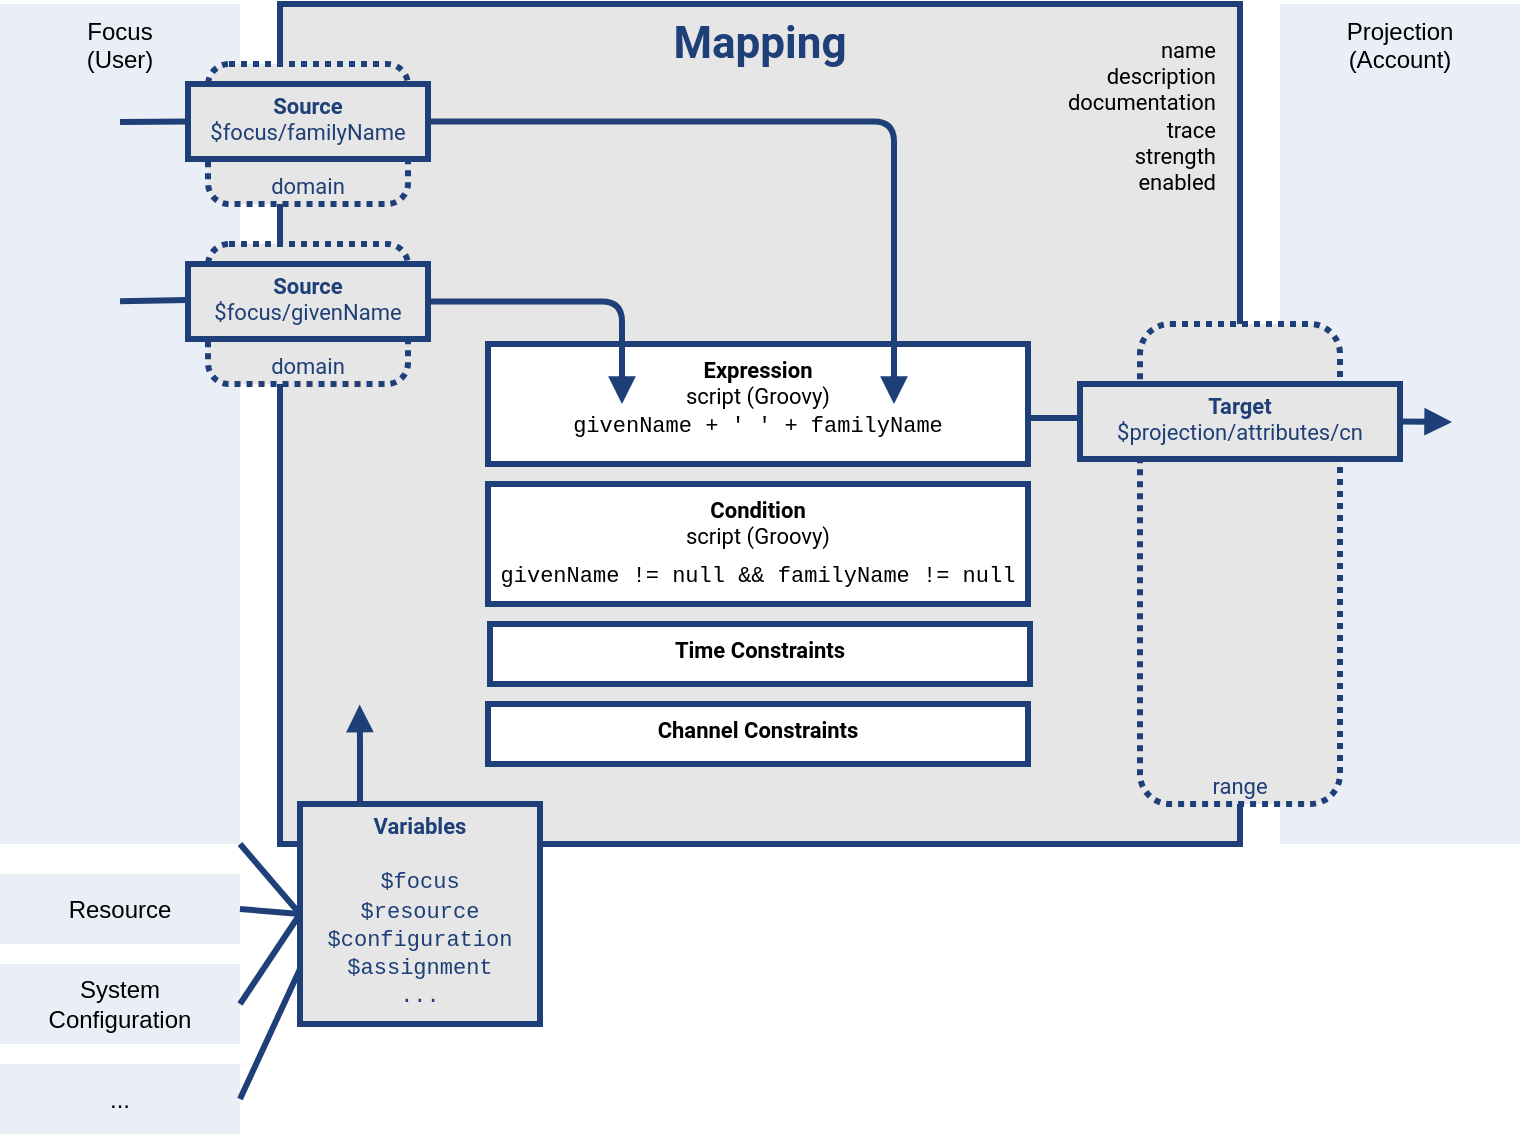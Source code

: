 <mxfile version="15.8.7" type="device"><diagram id="LAI3oV1pym8gafn0couf" name="Page-1"><mxGraphModel dx="1130" dy="732" grid="1" gridSize="10" guides="1" tooltips="1" connect="1" arrows="1" fold="1" page="1" pageScale="1" pageWidth="827" pageHeight="1169" math="0" shadow="0"><root><mxCell id="0"/><mxCell id="1" parent="0"/><mxCell id="JTfbNvhbW_ahOu7gnQtd-13" value="Projection&lt;br&gt;(Account)" style="rounded=0;whiteSpace=wrap;html=1;strokeWidth=2;perimeterSpacing=0;glass=0;strokeColor=none;fillColor=#EAEFF7;verticalAlign=top;" vertex="1" parent="1"><mxGeometry x="660" y="110" width="120" height="420" as="geometry"/></mxCell><mxCell id="JTfbNvhbW_ahOu7gnQtd-2" value="Focus&lt;br&gt;(User)" style="rounded=0;whiteSpace=wrap;html=1;strokeWidth=2;perimeterSpacing=0;glass=0;strokeColor=none;fillColor=#EAEFF7;verticalAlign=top;" vertex="1" parent="1"><mxGeometry x="20" y="110" width="120" height="420" as="geometry"/></mxCell><mxCell id="8LKyPVBaV_Ux6skNlbbd-8" value="&lt;font color=&quot;#1e3f78&quot; style=&quot;font-size: 22px&quot;&gt;Mapping&lt;/font&gt;" style="rounded=0;whiteSpace=wrap;html=1;strokeWidth=3;perimeterSpacing=0;glass=0;strokeColor=#1E3F78;fontFamily=Roboto;fontSource=https%3A%2F%2Ffonts.googleapis.com%2Fcss%3Ffamily%3DRoboto;fontColor=#FFFFFF;fontSize=11;fontStyle=1;spacing=2;verticalAlign=top;fillColor=#E6E6E6;" parent="1" vertex="1"><mxGeometry x="160" y="110" width="480" height="420" as="geometry"/></mxCell><mxCell id="8LKyPVBaV_Ux6skNlbbd-16" value="&lt;font color=&quot;#1e3f78&quot;&gt;&lt;span style=&quot;font-weight: 400&quot;&gt;domain&lt;/span&gt;&lt;/font&gt;" style="rounded=1;whiteSpace=wrap;html=1;strokeWidth=3;perimeterSpacing=0;glass=0;strokeColor=#1E3F78;fontFamily=Roboto;fontSource=https%3A%2F%2Ffonts.googleapis.com%2Fcss%3Ffamily%3DRoboto;fontColor=#FFFFFF;fontSize=11;fontStyle=1;spacing=2;verticalAlign=bottom;fillColor=#E6E6E6;dashed=1;dashPattern=1 1;" parent="1" vertex="1"><mxGeometry x="124" y="230" width="100" height="70" as="geometry"/></mxCell><mxCell id="JTfbNvhbW_ahOu7gnQtd-4" value="&lt;font color=&quot;#1e3f78&quot;&gt;Source&lt;br&gt;&lt;span style=&quot;font-weight: 400&quot;&gt;$focus/givenName&lt;/span&gt;&lt;br&gt;&lt;/font&gt;" style="rounded=0;whiteSpace=wrap;html=1;strokeWidth=3;perimeterSpacing=0;glass=0;strokeColor=#1E3F78;fontFamily=Roboto;fontSource=https%3A%2F%2Ffonts.googleapis.com%2Fcss%3Ffamily%3DRoboto;fontColor=#FFFFFF;fontSize=11;fontStyle=1;spacing=0;verticalAlign=top;fillColor=#E6E6E6;" vertex="1" parent="1"><mxGeometry x="114" y="240" width="120" height="37.5" as="geometry"/></mxCell><mxCell id="tHHtjAJFI6P35O2heV7B-6" value="Expression&lt;br&gt;&lt;span style=&quot;font-weight: normal&quot;&gt;script (Groovy)&lt;br&gt;&lt;/span&gt;&lt;br&gt;" style="rounded=0;whiteSpace=wrap;html=1;strokeWidth=3;perimeterSpacing=0;glass=0;fontFamily=Roboto;fontSource=https%3A%2F%2Ffonts.googleapis.com%2Fcss%3Ffamily%3DRoboto;fontSize=11;fontStyle=1;spacing=2;strokeColor=#1E3F78;verticalAlign=top;" parent="1" vertex="1"><mxGeometry x="264" y="280" width="270" height="60" as="geometry"/></mxCell><mxCell id="tHHtjAJFI6P35O2heV7B-11" value="" style="edgeStyle=elbowEdgeStyle;elbow=horizontal;endArrow=block;html=1;fontFamily=Roboto;fontSource=https%3A%2F%2Ffonts.googleapis.com%2Fcss2%3Ffamily%3DRoboto%3Aital%2Cwght%401%2C300%26display%3Dswapp;fontSize=9;fontColor=#FFFFFF;strokeColor=#1E3F78;strokeWidth=3;endFill=1;entryX=0.75;entryY=0;entryDx=0;entryDy=0;exitX=1;exitY=0.5;exitDx=0;exitDy=0;" parent="1" source="tHHtjAJFI6P35O2heV7B-20" target="JTfbNvhbW_ahOu7gnQtd-6" edge="1"><mxGeometry width="50" height="50" relative="1" as="geometry"><mxPoint x="388" y="475.25" as="sourcePoint"/><mxPoint x="344" y="520" as="targetPoint"/><Array as="points"><mxPoint x="467" y="250"/></Array></mxGeometry></mxCell><mxCell id="JTfbNvhbW_ahOu7gnQtd-6" value="&lt;span style=&quot;font-size: 11px&quot;&gt;givenName + ' ' + familyName&lt;/span&gt;" style="rounded=0;whiteSpace=wrap;html=1;dashed=1;dashPattern=1 1;fontFamily=Courier New;fontSize=14;fillColor=none;strokeColor=none;" vertex="1" parent="1"><mxGeometry x="264" y="310" width="270" height="20" as="geometry"/></mxCell><mxCell id="tHHtjAJFI6P35O2heV7B-13" value="" style="edgeStyle=elbowEdgeStyle;elbow=horizontal;endArrow=block;html=1;fontFamily=Roboto;fontSource=https%3A%2F%2Ffonts.googleapis.com%2Fcss2%3Ffamily%3DRoboto%3Aital%2Cwght%401%2C300%26display%3Dswapp;fontSize=9;fontColor=#FFFFFF;strokeColor=#1E3F78;strokeWidth=3;endFill=1;exitX=1;exitY=0.5;exitDx=0;exitDy=0;entryX=0.25;entryY=0;entryDx=0;entryDy=0;" parent="1" source="JTfbNvhbW_ahOu7gnQtd-4" target="JTfbNvhbW_ahOu7gnQtd-6" edge="1"><mxGeometry width="50" height="50" relative="1" as="geometry"><mxPoint x="388" y="572.75" as="sourcePoint"/><mxPoint x="184" y="261.25" as="targetPoint"/><Array as="points"><mxPoint x="331" y="290"/></Array></mxGeometry></mxCell><mxCell id="JTfbNvhbW_ahOu7gnQtd-8" value="&lt;font color=&quot;#1e3f78&quot;&gt;&lt;span style=&quot;font-weight: 400&quot;&gt;domain&lt;/span&gt;&lt;/font&gt;" style="rounded=1;whiteSpace=wrap;html=1;strokeWidth=3;perimeterSpacing=0;glass=0;strokeColor=#1E3F78;fontFamily=Roboto;fontSource=https%3A%2F%2Ffonts.googleapis.com%2Fcss%3Ffamily%3DRoboto;fontColor=#FFFFFF;fontSize=11;fontStyle=1;spacing=2;verticalAlign=bottom;fillColor=#E6E6E6;dashed=1;dashPattern=1 1;" vertex="1" parent="1"><mxGeometry x="124" y="140" width="100" height="70" as="geometry"/></mxCell><mxCell id="tHHtjAJFI6P35O2heV7B-20" value="&lt;font color=&quot;#1e3f78&quot;&gt;Source&lt;br&gt;&lt;span style=&quot;font-weight: 400&quot;&gt;$focus/familyName&lt;/span&gt;&lt;br&gt;&lt;/font&gt;" style="rounded=0;whiteSpace=wrap;html=1;strokeWidth=3;perimeterSpacing=0;glass=0;strokeColor=#1E3F78;fontFamily=Roboto;fontSource=https%3A%2F%2Ffonts.googleapis.com%2Fcss%3Ffamily%3DRoboto;fontColor=#FFFFFF;fontSize=11;fontStyle=1;spacing=0;verticalAlign=top;fillColor=#E6E6E6;" parent="1" vertex="1"><mxGeometry x="114" y="150" width="120" height="37.5" as="geometry"/></mxCell><mxCell id="JTfbNvhbW_ahOu7gnQtd-9" value="Condition&lt;br&gt;&lt;span style=&quot;font-weight: normal&quot;&gt;script (Groovy)&lt;br&gt;&lt;/span&gt;" style="rounded=0;whiteSpace=wrap;html=1;strokeWidth=3;perimeterSpacing=0;glass=0;fontFamily=Roboto;fontSource=https%3A%2F%2Ffonts.googleapis.com%2Fcss%3Ffamily%3DRoboto;fontSize=11;fontStyle=1;spacing=2;strokeColor=#1E3F78;verticalAlign=top;" vertex="1" parent="1"><mxGeometry x="264" y="350" width="270" height="60" as="geometry"/></mxCell><mxCell id="JTfbNvhbW_ahOu7gnQtd-10" value="&lt;span style=&quot;font-size: 11px&quot;&gt;givenName != null &amp;amp;&amp;amp; familyName != null&lt;/span&gt;" style="rounded=0;whiteSpace=wrap;html=1;dashed=1;dashPattern=1 1;fontFamily=Courier New;fontSize=14;fillColor=none;strokeColor=none;" vertex="1" parent="1"><mxGeometry x="264" y="390" width="270" height="10" as="geometry"/></mxCell><mxCell id="JTfbNvhbW_ahOu7gnQtd-12" value="&lt;font color=&quot;#1e3f78&quot;&gt;&lt;span style=&quot;font-weight: 400&quot;&gt;range&lt;/span&gt;&lt;/font&gt;" style="rounded=1;whiteSpace=wrap;html=1;strokeWidth=3;perimeterSpacing=0;glass=0;strokeColor=#1E3F78;fontFamily=Roboto;fontSource=https%3A%2F%2Ffonts.googleapis.com%2Fcss%3Ffamily%3DRoboto;fontColor=#FFFFFF;fontSize=11;fontStyle=1;spacing=2;verticalAlign=bottom;fillColor=#E6E6E6;dashed=1;dashPattern=1 1;" vertex="1" parent="1"><mxGeometry x="590" y="270" width="100" height="240" as="geometry"/></mxCell><mxCell id="JTfbNvhbW_ahOu7gnQtd-11" value="&lt;font color=&quot;#1e3f78&quot;&gt;Target&lt;br&gt;&lt;span style=&quot;font-weight: 400&quot;&gt;$projection/attributes/cn&lt;/span&gt;&lt;br&gt;&lt;/font&gt;" style="rounded=0;whiteSpace=wrap;html=1;strokeWidth=3;perimeterSpacing=0;glass=0;strokeColor=#1E3F78;fontFamily=Roboto;fontSource=https%3A%2F%2Ffonts.googleapis.com%2Fcss%3Ffamily%3DRoboto;fontColor=#FFFFFF;fontSize=11;fontStyle=1;spacing=0;verticalAlign=top;fillColor=#E6E6E6;" vertex="1" parent="1"><mxGeometry x="560" y="300" width="160" height="37.5" as="geometry"/></mxCell><mxCell id="JTfbNvhbW_ahOu7gnQtd-14" value="" style="endArrow=none;html=1;strokeWidth=3;strokeColor=#1E3F78;rounded=0;fontFamily=Courier New;fontSize=14;fontColor=#000000;exitX=0;exitY=0.5;exitDx=0;exitDy=0;entryX=1;entryY=0.25;entryDx=0;entryDy=0;edgeStyle=elbowEdgeStyle;elbow=vertical;endSize=6;jumpSize=6;" edge="1" parent="1" source="JTfbNvhbW_ahOu7gnQtd-11" target="JTfbNvhbW_ahOu7gnQtd-6"><mxGeometry width="50" height="50" relative="1" as="geometry"><mxPoint x="344" y="330" as="sourcePoint"/><mxPoint x="394" y="280" as="targetPoint"/></mxGeometry></mxCell><mxCell id="JTfbNvhbW_ahOu7gnQtd-19" value="" style="edgeStyle=elbowEdgeStyle;elbow=vertical;endArrow=block;html=1;fontFamily=Roboto;fontSource=https%3A%2F%2Ffonts.googleapis.com%2Fcss2%3Ffamily%3DRoboto%3Aital%2Cwght%401%2C300%26display%3Dswapp;fontSize=9;fontColor=#FFFFFF;strokeColor=#1E3F78;strokeWidth=3;endFill=1;rounded=0;endSize=6;jumpSize=6;exitX=1;exitY=0.5;exitDx=0;exitDy=0;" edge="1" parent="1" source="JTfbNvhbW_ahOu7gnQtd-11"><mxGeometry width="50" height="50" relative="1" as="geometry"><mxPoint x="746" y="325" as="sourcePoint"/><mxPoint x="746" y="319" as="targetPoint"/><Array as="points"><mxPoint x="756" y="319"/></Array></mxGeometry></mxCell><mxCell id="JTfbNvhbW_ahOu7gnQtd-20" value="" style="endArrow=none;html=1;strokeWidth=3;strokeColor=#1E3F78;rounded=0;fontFamily=Roboto;fontSource=https%3A%2F%2Ffonts.googleapis.com%2Fcss%3Ffamily%3DRoboto;fontSize=11;fontColor=#000000;endSize=6;elbow=vertical;jumpSize=6;entryX=0;entryY=0.5;entryDx=0;entryDy=0;" edge="1" parent="1" target="tHHtjAJFI6P35O2heV7B-20"><mxGeometry width="50" height="50" relative="1" as="geometry"><mxPoint x="80" y="169" as="sourcePoint"/><mxPoint x="530" y="340" as="targetPoint"/></mxGeometry></mxCell><mxCell id="JTfbNvhbW_ahOu7gnQtd-21" value="" style="endArrow=none;html=1;strokeWidth=3;strokeColor=#1E3F78;rounded=0;fontFamily=Roboto;fontSource=https%3A%2F%2Ffonts.googleapis.com%2Fcss%3Ffamily%3DRoboto;fontSize=11;fontColor=#000000;endSize=6;elbow=vertical;jumpSize=6;" edge="1" parent="1"><mxGeometry width="50" height="50" relative="1" as="geometry"><mxPoint x="80" y="258.58" as="sourcePoint"/><mxPoint x="114" y="258" as="targetPoint"/></mxGeometry></mxCell><mxCell id="JTfbNvhbW_ahOu7gnQtd-22" value="Time Constraints&lt;span style=&quot;font-weight: normal&quot;&gt;&lt;br&gt;&lt;/span&gt;" style="rounded=0;whiteSpace=wrap;html=1;strokeWidth=3;perimeterSpacing=0;glass=0;fontFamily=Roboto;fontSource=https%3A%2F%2Ffonts.googleapis.com%2Fcss%3Ffamily%3DRoboto;fontSize=11;fontStyle=1;spacing=2;strokeColor=#1E3F78;verticalAlign=top;" vertex="1" parent="1"><mxGeometry x="265" y="420" width="270" height="30" as="geometry"/></mxCell><mxCell id="JTfbNvhbW_ahOu7gnQtd-23" value="Channel Constraints&lt;span style=&quot;font-weight: normal&quot;&gt;&lt;br&gt;&lt;/span&gt;" style="rounded=0;whiteSpace=wrap;html=1;strokeWidth=3;perimeterSpacing=0;glass=0;fontFamily=Roboto;fontSource=https%3A%2F%2Ffonts.googleapis.com%2Fcss%3Ffamily%3DRoboto;fontSize=11;fontStyle=1;spacing=2;strokeColor=#1E3F78;verticalAlign=top;" vertex="1" parent="1"><mxGeometry x="264" y="460" width="270" height="30" as="geometry"/></mxCell><mxCell id="JTfbNvhbW_ahOu7gnQtd-24" value="&lt;font color=&quot;#1e3f78&quot;&gt;Variables&lt;br&gt;&lt;font face=&quot;Courier New&quot; style=&quot;font-weight: normal&quot;&gt;&lt;br&gt;$focus&lt;br&gt;$resource&lt;br&gt;$configuration&lt;br&gt;$assignment&lt;br&gt;...&lt;/font&gt;&lt;br&gt;&lt;/font&gt;" style="rounded=0;whiteSpace=wrap;html=1;strokeWidth=3;perimeterSpacing=0;glass=0;strokeColor=#1E3F78;fontFamily=Roboto;fontSource=https%3A%2F%2Ffonts.googleapis.com%2Fcss%3Ffamily%3DRoboto;fontColor=#FFFFFF;fontSize=11;fontStyle=1;spacing=0;verticalAlign=top;fillColor=#E6E6E6;" vertex="1" parent="1"><mxGeometry x="170" y="510" width="120" height="110" as="geometry"/></mxCell><mxCell id="JTfbNvhbW_ahOu7gnQtd-26" value="Resource" style="rounded=0;whiteSpace=wrap;html=1;strokeWidth=2;perimeterSpacing=0;glass=0;strokeColor=none;fillColor=#EAEFF7;verticalAlign=middle;" vertex="1" parent="1"><mxGeometry x="20" y="545" width="120" height="35" as="geometry"/></mxCell><mxCell id="JTfbNvhbW_ahOu7gnQtd-27" value="System&lt;br&gt;Configuration" style="rounded=0;whiteSpace=wrap;html=1;strokeWidth=2;perimeterSpacing=0;glass=0;strokeColor=none;fillColor=#EAEFF7;verticalAlign=middle;spacing=-1;" vertex="1" parent="1"><mxGeometry x="20" y="590" width="120" height="40" as="geometry"/></mxCell><mxCell id="JTfbNvhbW_ahOu7gnQtd-28" value="" style="endArrow=none;html=1;strokeWidth=3;strokeColor=#1E3F78;rounded=0;fontFamily=Roboto;fontSource=https%3A%2F%2Ffonts.googleapis.com%2Fcss%3Ffamily%3DRoboto;fontSize=11;fontColor=#000000;endSize=6;elbow=vertical;jumpSize=6;entryX=0;entryY=0.5;entryDx=0;entryDy=0;exitX=1;exitY=1;exitDx=0;exitDy=0;" edge="1" parent="1" source="JTfbNvhbW_ahOu7gnQtd-2" target="JTfbNvhbW_ahOu7gnQtd-24"><mxGeometry width="50" height="50" relative="1" as="geometry"><mxPoint x="140" y="525" as="sourcePoint"/><mxPoint x="124" y="268" as="targetPoint"/></mxGeometry></mxCell><mxCell id="JTfbNvhbW_ahOu7gnQtd-29" value="" style="endArrow=none;html=1;strokeWidth=3;strokeColor=#1E3F78;rounded=0;fontFamily=Roboto;fontSource=https%3A%2F%2Ffonts.googleapis.com%2Fcss%3Ffamily%3DRoboto;fontSize=11;fontColor=#000000;endSize=6;elbow=vertical;jumpSize=6;entryX=0;entryY=0.5;entryDx=0;entryDy=0;exitX=1;exitY=0.5;exitDx=0;exitDy=0;" edge="1" parent="1" source="JTfbNvhbW_ahOu7gnQtd-26" target="JTfbNvhbW_ahOu7gnQtd-24"><mxGeometry width="50" height="50" relative="1" as="geometry"><mxPoint x="150" y="530" as="sourcePoint"/><mxPoint x="180" y="542.5" as="targetPoint"/></mxGeometry></mxCell><mxCell id="JTfbNvhbW_ahOu7gnQtd-30" value="" style="endArrow=none;html=1;strokeWidth=3;strokeColor=#1E3F78;rounded=0;fontFamily=Roboto;fontSource=https%3A%2F%2Ffonts.googleapis.com%2Fcss%3Ffamily%3DRoboto;fontSize=11;fontColor=#000000;endSize=6;elbow=vertical;jumpSize=6;entryX=0;entryY=0.5;entryDx=0;entryDy=0;exitX=1;exitY=0.5;exitDx=0;exitDy=0;" edge="1" parent="1" source="JTfbNvhbW_ahOu7gnQtd-27" target="JTfbNvhbW_ahOu7gnQtd-24"><mxGeometry width="50" height="50" relative="1" as="geometry"><mxPoint x="160" y="540" as="sourcePoint"/><mxPoint x="190" y="552.5" as="targetPoint"/></mxGeometry></mxCell><mxCell id="JTfbNvhbW_ahOu7gnQtd-31" value="..." style="rounded=0;whiteSpace=wrap;html=1;strokeWidth=2;perimeterSpacing=0;glass=0;strokeColor=none;fillColor=#EAEFF7;verticalAlign=middle;" vertex="1" parent="1"><mxGeometry x="20" y="640" width="120" height="35" as="geometry"/></mxCell><mxCell id="JTfbNvhbW_ahOu7gnQtd-32" value="" style="endArrow=none;html=1;strokeWidth=3;strokeColor=#1E3F78;rounded=0;fontFamily=Roboto;fontSource=https%3A%2F%2Ffonts.googleapis.com%2Fcss%3Ffamily%3DRoboto;fontSize=11;fontColor=#000000;endSize=6;elbow=vertical;jumpSize=6;entryX=0;entryY=0.75;entryDx=0;entryDy=0;exitX=1;exitY=0.5;exitDx=0;exitDy=0;" edge="1" parent="1" source="JTfbNvhbW_ahOu7gnQtd-31" target="JTfbNvhbW_ahOu7gnQtd-24"><mxGeometry width="50" height="50" relative="1" as="geometry"><mxPoint x="150" y="620" as="sourcePoint"/><mxPoint x="180" y="602.5" as="targetPoint"/></mxGeometry></mxCell><mxCell id="JTfbNvhbW_ahOu7gnQtd-33" value="" style="edgeStyle=elbowEdgeStyle;elbow=vertical;endArrow=block;html=1;fontFamily=Roboto;fontSource=https%3A%2F%2Ffonts.googleapis.com%2Fcss2%3Ffamily%3DRoboto%3Aital%2Cwght%401%2C300%26display%3Dswapp;fontSize=9;fontColor=#FFFFFF;strokeColor=#1E3F78;strokeWidth=3;endFill=1;rounded=0;endSize=6;jumpSize=6;exitX=0.25;exitY=0;exitDx=0;exitDy=0;entryX=0.083;entryY=0.834;entryDx=0;entryDy=0;entryPerimeter=0;" edge="1" parent="1" source="JTfbNvhbW_ahOu7gnQtd-24" target="8LKyPVBaV_Ux6skNlbbd-8"><mxGeometry width="50" height="50" relative="1" as="geometry"><mxPoint x="198" y="460" as="sourcePoint"/><mxPoint x="224" y="460.25" as="targetPoint"/><Array as="points"><mxPoint x="210" y="480"/></Array></mxGeometry></mxCell><mxCell id="JTfbNvhbW_ahOu7gnQtd-34" value="name&#10;description&#10;documentation&#10;trace&#10;strength&#10;enabled&#10;&#10;" style="text;whiteSpace=wrap;fontSize=11;fontFamily=Roboto;fontColor=#000000;fontSource=https%3A%2F%2Ffonts.googleapis.com%2Fcss%3Ffamily%3DRoboto;align=right;" vertex="1" parent="1"><mxGeometry x="550" y="120" width="80" height="90" as="geometry"/></mxCell></root></mxGraphModel></diagram></mxfile>